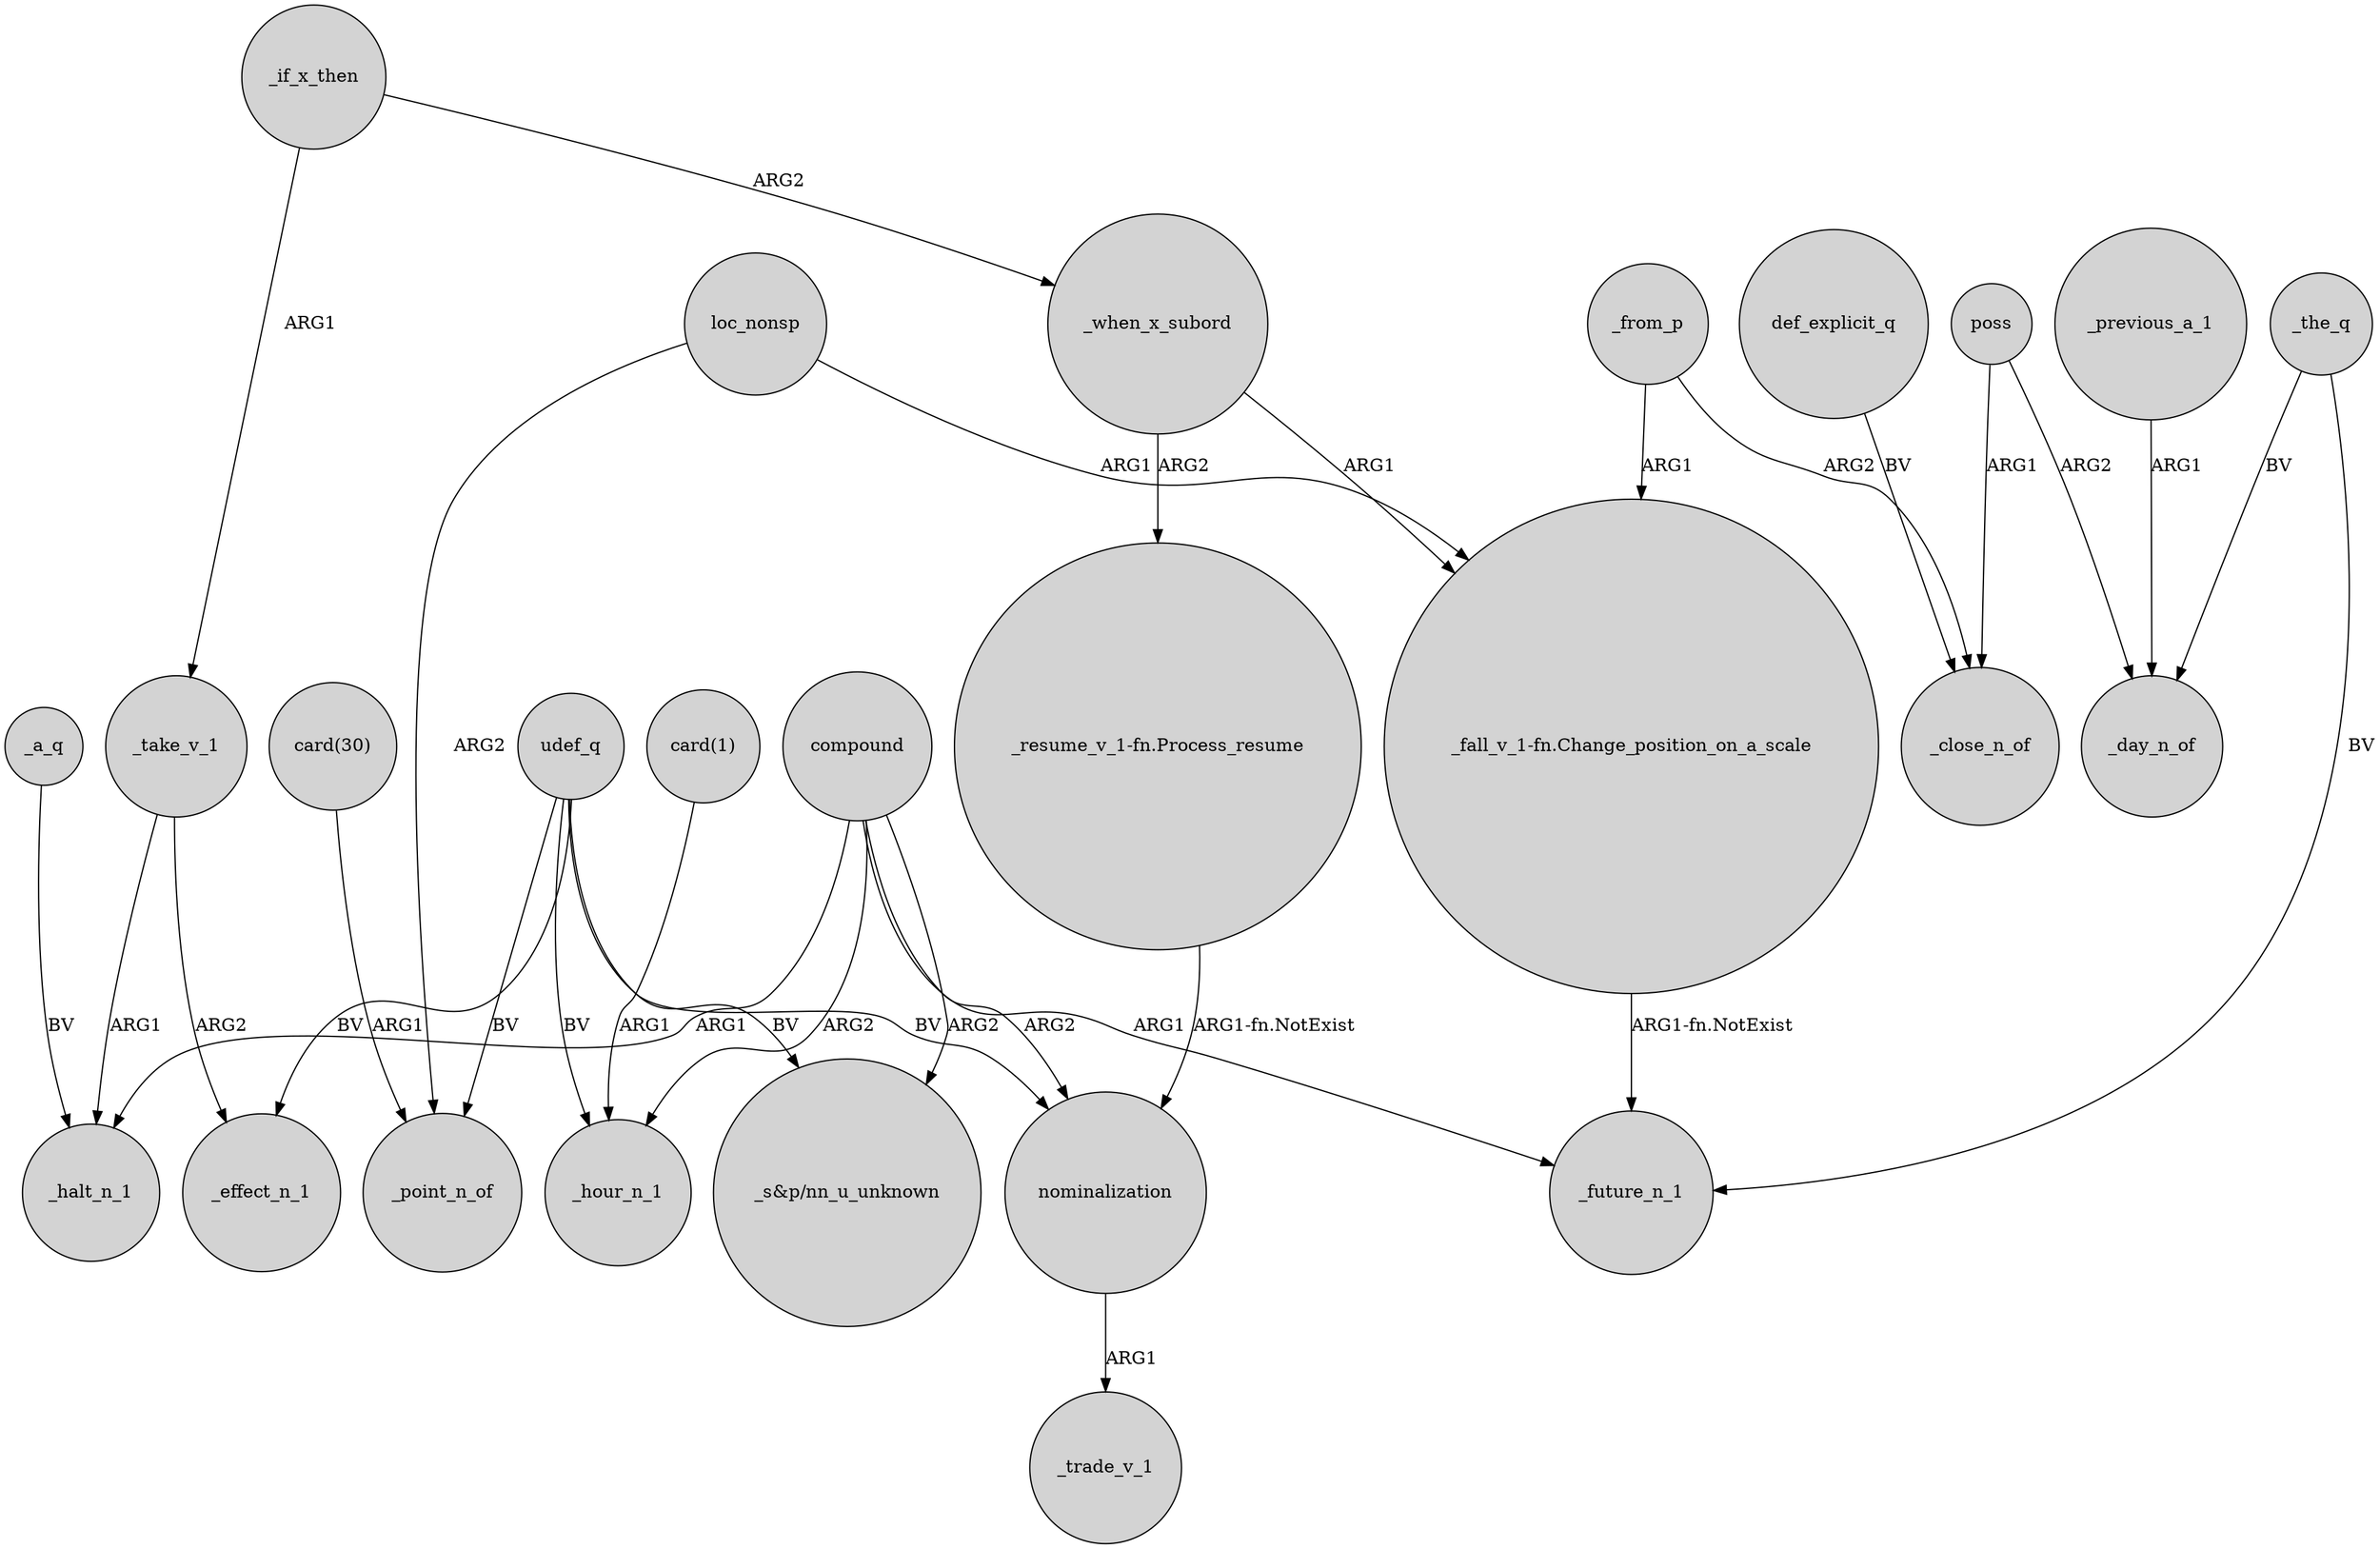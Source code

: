 digraph {
	node [shape=circle style=filled]
	_if_x_then -> _take_v_1 [label=ARG1]
	loc_nonsp -> _point_n_of [label=ARG2]
	_when_x_subord -> "_resume_v_1-fn.Process_resume" [label=ARG2]
	compound -> _future_n_1 [label=ARG1]
	udef_q -> "_s&p/nn_u_unknown" [label=BV]
	poss -> _close_n_of [label=ARG1]
	"_resume_v_1-fn.Process_resume" -> nominalization [label="ARG1-fn.NotExist"]
	_from_p -> "_fall_v_1-fn.Change_position_on_a_scale" [label=ARG1]
	_from_p -> _close_n_of [label=ARG2]
	udef_q -> _hour_n_1 [label=BV]
	loc_nonsp -> "_fall_v_1-fn.Change_position_on_a_scale" [label=ARG1]
	"card(30)" -> _point_n_of [label=ARG1]
	compound -> nominalization [label=ARG2]
	_take_v_1 -> _halt_n_1 [label=ARG1]
	udef_q -> _effect_n_1 [label=BV]
	nominalization -> _trade_v_1 [label=ARG1]
	_previous_a_1 -> _day_n_of [label=ARG1]
	"card(1)" -> _hour_n_1 [label=ARG1]
	poss -> _day_n_of [label=ARG2]
	_the_q -> _day_n_of [label=BV]
	def_explicit_q -> _close_n_of [label=BV]
	_a_q -> _halt_n_1 [label=BV]
	compound -> _hour_n_1 [label=ARG2]
	compound -> _halt_n_1 [label=ARG1]
	udef_q -> nominalization [label=BV]
	_take_v_1 -> _effect_n_1 [label=ARG2]
	_if_x_then -> _when_x_subord [label=ARG2]
	_when_x_subord -> "_fall_v_1-fn.Change_position_on_a_scale" [label=ARG1]
	"_fall_v_1-fn.Change_position_on_a_scale" -> _future_n_1 [label="ARG1-fn.NotExist"]
	_the_q -> _future_n_1 [label=BV]
	udef_q -> _point_n_of [label=BV]
	compound -> "_s&p/nn_u_unknown" [label=ARG2]
}
